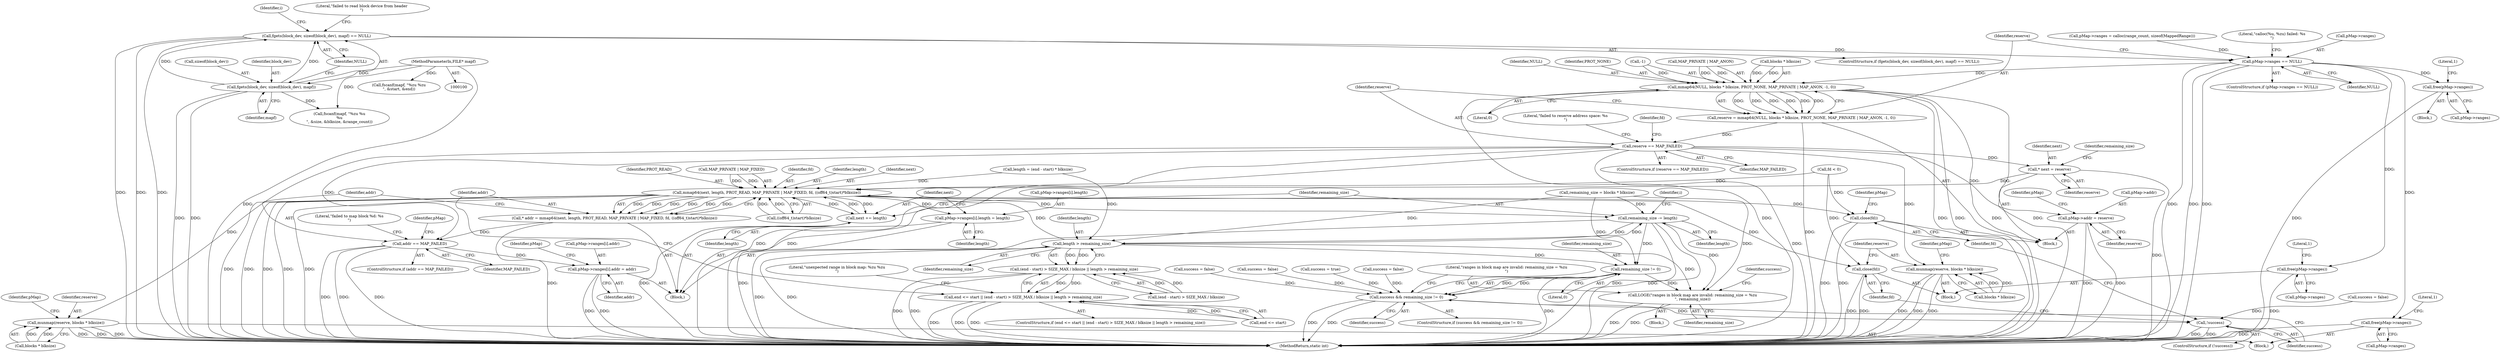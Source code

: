 digraph "0_Android_28a566f7731b4cb76d2a9ba16d997ac5aeb07dad@API" {
"1000111" [label="(Call,fgets(block_dev, sizeof(block_dev), mapf) == NULL)"];
"1000112" [label="(Call,fgets(block_dev, sizeof(block_dev), mapf))"];
"1000101" [label="(MethodParameterIn,FILE* mapf)"];
"1000221" [label="(Call,pMap->ranges == NULL)"];
"1000240" [label="(Call,mmap64(NULL, blocks * blksize, PROT_NONE, MAP_PRIVATE | MAP_ANON, -1, 0))"];
"1000238" [label="(Call,reserve = mmap64(NULL, blocks * blksize, PROT_NONE, MAP_PRIVATE | MAP_ANON, -1, 0))"];
"1000253" [label="(Call,reserve == MAP_FAILED)"];
"1000284" [label="(Call,munmap(reserve, blocks * blksize))"];
"1000297" [label="(Call,* next = reserve)"];
"1000376" [label="(Call,mmap64(next, length, PROT_READ, MAP_PRIVATE | MAP_FIXED, fd, ((off64_t)start)*blksize))"];
"1000374" [label="(Call,* addr = mmap64(next, length, PROT_READ, MAP_PRIVATE | MAP_FIXED, fd, ((off64_t)start)*blksize))"];
"1000390" [label="(Call,addr == MAP_FAILED)"];
"1000403" [label="(Call,pMap->ranges[i].addr = addr)"];
"1000412" [label="(Call,pMap->ranges[i].length = length)"];
"1000421" [label="(Call,next += length)"];
"1000424" [label="(Call,remaining_size -= length)"];
"1000361" [label="(Call,length > remaining_size)"];
"1000353" [label="(Call,(end - start) > SIZE_MAX / blksize || length > remaining_size)"];
"1000349" [label="(Call,end <= start || (end - start) > SIZE_MAX / blksize || length > remaining_size)"];
"1000430" [label="(Call,remaining_size != 0)"];
"1000428" [label="(Call,success && remaining_size != 0)"];
"1000441" [label="(Call,!success)"];
"1000434" [label="(Call,LOGE(\"ranges in block map are invalid: remaining_size = %zu\n\", remaining_size))"];
"1000444" [label="(Call,close(fd))"];
"1000458" [label="(Call,close(fd))"];
"1000446" [label="(Call,munmap(reserve, blocks * blksize))"];
"1000460" [label="(Call,pMap->addr = reserve)"];
"1000261" [label="(Call,free(pMap->ranges))"];
"1000289" [label="(Call,free(pMap->ranges))"];
"1000451" [label="(Call,free(pMap->ranges))"];
"1000242" [label="(Call,blocks * blksize)"];
"1000467" [label="(Identifier,pMap)"];
"1000445" [label="(Identifier,fd)"];
"1000349" [label="(Call,end <= start || (end - start) > SIZE_MAX / blksize || length > remaining_size)"];
"1000220" [label="(ControlStructure,if (pMap->ranges == NULL))"];
"1000462" [label="(Identifier,pMap)"];
"1000258" [label="(Literal,\"failed to reserve address space: %s\n\")"];
"1000464" [label="(Identifier,reserve)"];
"1000362" [label="(Identifier,length)"];
"1000422" [label="(Identifier,next)"];
"1000212" [label="(Call,pMap->ranges = calloc(range_count, sizeof(MappedRange)))"];
"1000270" [label="(Identifier,fd)"];
"1000380" [label="(Call,MAP_PRIVATE | MAP_FIXED)"];
"1000301" [label="(Call,remaining_size = blocks * blksize)"];
"1000117" [label="(Identifier,NULL)"];
"1000290" [label="(Call,pMap->ranges)"];
"1000390" [label="(Call,addr == MAP_FAILED)"];
"1000460" [label="(Call,pMap->addr = reserve)"];
"1000404" [label="(Call,pMap->ranges[i].addr)"];
"1000441" [label="(Call,!success)"];
"1000240" [label="(Call,mmap64(NULL, blocks * blksize, PROT_NONE, MAP_PRIVATE | MAP_ANON, -1, 0))"];
"1000461" [label="(Call,pMap->addr)"];
"1000228" [label="(Literal,\"calloc(%u, %zu) failed: %s\n\")"];
"1000275" [label="(Call,fd < 0)"];
"1000116" [label="(Identifier,mapf)"];
"1000241" [label="(Identifier,NULL)"];
"1000426" [label="(Identifier,length)"];
"1000114" [label="(Call,sizeof(block_dev))"];
"1000447" [label="(Identifier,reserve)"];
"1000431" [label="(Identifier,remaining_size)"];
"1000395" [label="(Literal,\"failed to map block %d: %s\n\")"];
"1000379" [label="(Identifier,PROT_READ)"];
"1000126" [label="(Identifier,i)"];
"1000319" [label="(Block,)"];
"1000446" [label="(Call,munmap(reserve, blocks * blksize))"];
"1000252" [label="(ControlStructure,if (reserve == MAP_FAILED))"];
"1000297" [label="(Call,* next = reserve)"];
"1000291" [label="(Identifier,pMap)"];
"1000256" [label="(Block,)"];
"1000458" [label="(Call,close(fd))"];
"1000443" [label="(Block,)"];
"1000251" [label="(Literal,0)"];
"1000453" [label="(Identifier,pMap)"];
"1000120" [label="(Literal,\"failed to read block device from header\n\")"];
"1000432" [label="(Literal,0)"];
"1000457" [label="(Literal,1)"];
"1000245" [label="(Identifier,PROT_NONE)"];
"1000375" [label="(Identifier,addr)"];
"1000452" [label="(Call,pMap->ranges)"];
"1000341" [label="(Call,length = (end - start) * blksize)"];
"1000433" [label="(Block,)"];
"1000423" [label="(Identifier,length)"];
"1000451" [label="(Call,free(pMap->ranges))"];
"1000407" [label="(Identifier,pMap)"];
"1000428" [label="(Call,success && remaining_size != 0)"];
"1000383" [label="(Identifier,fd)"];
"1000438" [label="(Identifier,success)"];
"1000361" [label="(Call,length > remaining_size)"];
"1000378" [label="(Identifier,length)"];
"1000425" [label="(Identifier,remaining_size)"];
"1000318" [label="(Identifier,i)"];
"1000285" [label="(Identifier,reserve)"];
"1000444" [label="(Call,close(fd))"];
"1000348" [label="(ControlStructure,if (end <= start || (end - start) > SIZE_MAX / blksize || length > remaining_size))"];
"1000436" [label="(Identifier,remaining_size)"];
"1000437" [label="(Call,success = false)"];
"1000427" [label="(ControlStructure,if (success && remaining_size != 0))"];
"1000475" [label="(MethodReturn,static int)"];
"1000222" [label="(Call,pMap->ranges)"];
"1000249" [label="(Call,-1)"];
"1000448" [label="(Call,blocks * blksize)"];
"1000111" [label="(Call,fgets(block_dev, sizeof(block_dev), mapf) == NULL)"];
"1000110" [label="(ControlStructure,if (fgets(block_dev, sizeof(block_dev), mapf) == NULL))"];
"1000101" [label="(MethodParameterIn,FILE* mapf)"];
"1000289" [label="(Call,free(pMap->ranges))"];
"1000354" [label="(Call,(end - start) > SIZE_MAX / blksize)"];
"1000299" [label="(Identifier,reserve)"];
"1000376" [label="(Call,mmap64(next, length, PROT_READ, MAP_PRIVATE | MAP_FIXED, fd, ((off64_t)start)*blksize))"];
"1000421" [label="(Call,next += length)"];
"1000103" [label="(Block,)"];
"1000253" [label="(Call,reserve == MAP_FAILED)"];
"1000420" [label="(Identifier,length)"];
"1000150" [label="(Call,fscanf(mapf, \"%zu %u\n%u\n\", &size, &blksize, &range_count))"];
"1000336" [label="(Call,success = false)"];
"1000262" [label="(Call,pMap->ranges)"];
"1000403" [label="(Call,pMap->ranges[i].addr = addr)"];
"1000389" [label="(ControlStructure,if (addr == MAP_FAILED))"];
"1000384" [label="(Call,((off64_t)start)*blksize)"];
"1000392" [label="(Identifier,MAP_FAILED)"];
"1000324" [label="(Call,fscanf(mapf, \"%zu %zu\n\", &start, &end))"];
"1000369" [label="(Call,success = false)"];
"1000254" [label="(Identifier,reserve)"];
"1000278" [label="(Block,)"];
"1000307" [label="(Call,success = true)"];
"1000413" [label="(Call,pMap->ranges[i].length)"];
"1000374" [label="(Call,* addr = mmap64(next, length, PROT_READ, MAP_PRIVATE | MAP_FIXED, fd, ((off64_t)start)*blksize))"];
"1000221" [label="(Call,pMap->ranges == NULL)"];
"1000246" [label="(Call,MAP_PRIVATE | MAP_ANON)"];
"1000267" [label="(Literal,1)"];
"1000411" [label="(Identifier,addr)"];
"1000424" [label="(Call,remaining_size -= length)"];
"1000416" [label="(Identifier,pMap)"];
"1000284" [label="(Call,munmap(reserve, blocks * blksize))"];
"1000225" [label="(Identifier,NULL)"];
"1000295" [label="(Literal,1)"];
"1000286" [label="(Call,blocks * blksize)"];
"1000113" [label="(Identifier,block_dev)"];
"1000353" [label="(Call,(end - start) > SIZE_MAX / blksize || length > remaining_size)"];
"1000298" [label="(Identifier,next)"];
"1000391" [label="(Identifier,addr)"];
"1000112" [label="(Call,fgets(block_dev, sizeof(block_dev), mapf))"];
"1000377" [label="(Identifier,next)"];
"1000255" [label="(Identifier,MAP_FAILED)"];
"1000429" [label="(Identifier,success)"];
"1000350" [label="(Call,end <= start)"];
"1000238" [label="(Call,reserve = mmap64(NULL, blocks * blksize, PROT_NONE, MAP_PRIVATE | MAP_ANON, -1, 0))"];
"1000434" [label="(Call,LOGE(\"ranges in block map are invalid: remaining_size = %zu\n\", remaining_size))"];
"1000399" [label="(Call,success = false)"];
"1000430" [label="(Call,remaining_size != 0)"];
"1000261" [label="(Call,free(pMap->ranges))"];
"1000412" [label="(Call,pMap->ranges[i].length = length)"];
"1000440" [label="(ControlStructure,if (!success))"];
"1000459" [label="(Identifier,fd)"];
"1000442" [label="(Identifier,success)"];
"1000363" [label="(Identifier,remaining_size)"];
"1000435" [label="(Literal,\"ranges in block map are invalid: remaining_size = %zu\n\")"];
"1000302" [label="(Identifier,remaining_size)"];
"1000239" [label="(Identifier,reserve)"];
"1000366" [label="(Literal,\"unexpected range in block map: %zu %zu\n\")"];
"1000111" -> "1000110"  [label="AST: "];
"1000111" -> "1000117"  [label="CFG: "];
"1000112" -> "1000111"  [label="AST: "];
"1000117" -> "1000111"  [label="AST: "];
"1000120" -> "1000111"  [label="CFG: "];
"1000126" -> "1000111"  [label="CFG: "];
"1000111" -> "1000475"  [label="DDG: "];
"1000111" -> "1000475"  [label="DDG: "];
"1000111" -> "1000475"  [label="DDG: "];
"1000112" -> "1000111"  [label="DDG: "];
"1000112" -> "1000111"  [label="DDG: "];
"1000111" -> "1000221"  [label="DDG: "];
"1000112" -> "1000116"  [label="CFG: "];
"1000113" -> "1000112"  [label="AST: "];
"1000114" -> "1000112"  [label="AST: "];
"1000116" -> "1000112"  [label="AST: "];
"1000117" -> "1000112"  [label="CFG: "];
"1000112" -> "1000475"  [label="DDG: "];
"1000112" -> "1000475"  [label="DDG: "];
"1000101" -> "1000112"  [label="DDG: "];
"1000112" -> "1000150"  [label="DDG: "];
"1000101" -> "1000100"  [label="AST: "];
"1000101" -> "1000475"  [label="DDG: "];
"1000101" -> "1000150"  [label="DDG: "];
"1000101" -> "1000324"  [label="DDG: "];
"1000221" -> "1000220"  [label="AST: "];
"1000221" -> "1000225"  [label="CFG: "];
"1000222" -> "1000221"  [label="AST: "];
"1000225" -> "1000221"  [label="AST: "];
"1000228" -> "1000221"  [label="CFG: "];
"1000239" -> "1000221"  [label="CFG: "];
"1000221" -> "1000475"  [label="DDG: "];
"1000221" -> "1000475"  [label="DDG: "];
"1000221" -> "1000475"  [label="DDG: "];
"1000212" -> "1000221"  [label="DDG: "];
"1000221" -> "1000240"  [label="DDG: "];
"1000221" -> "1000261"  [label="DDG: "];
"1000221" -> "1000289"  [label="DDG: "];
"1000221" -> "1000451"  [label="DDG: "];
"1000240" -> "1000238"  [label="AST: "];
"1000240" -> "1000251"  [label="CFG: "];
"1000241" -> "1000240"  [label="AST: "];
"1000242" -> "1000240"  [label="AST: "];
"1000245" -> "1000240"  [label="AST: "];
"1000246" -> "1000240"  [label="AST: "];
"1000249" -> "1000240"  [label="AST: "];
"1000251" -> "1000240"  [label="AST: "];
"1000238" -> "1000240"  [label="CFG: "];
"1000240" -> "1000475"  [label="DDG: "];
"1000240" -> "1000475"  [label="DDG: "];
"1000240" -> "1000475"  [label="DDG: "];
"1000240" -> "1000475"  [label="DDG: "];
"1000240" -> "1000475"  [label="DDG: "];
"1000240" -> "1000238"  [label="DDG: "];
"1000240" -> "1000238"  [label="DDG: "];
"1000240" -> "1000238"  [label="DDG: "];
"1000240" -> "1000238"  [label="DDG: "];
"1000240" -> "1000238"  [label="DDG: "];
"1000240" -> "1000238"  [label="DDG: "];
"1000242" -> "1000240"  [label="DDG: "];
"1000242" -> "1000240"  [label="DDG: "];
"1000246" -> "1000240"  [label="DDG: "];
"1000246" -> "1000240"  [label="DDG: "];
"1000249" -> "1000240"  [label="DDG: "];
"1000238" -> "1000103"  [label="AST: "];
"1000239" -> "1000238"  [label="AST: "];
"1000254" -> "1000238"  [label="CFG: "];
"1000238" -> "1000475"  [label="DDG: "];
"1000238" -> "1000253"  [label="DDG: "];
"1000253" -> "1000252"  [label="AST: "];
"1000253" -> "1000255"  [label="CFG: "];
"1000254" -> "1000253"  [label="AST: "];
"1000255" -> "1000253"  [label="AST: "];
"1000258" -> "1000253"  [label="CFG: "];
"1000270" -> "1000253"  [label="CFG: "];
"1000253" -> "1000475"  [label="DDG: "];
"1000253" -> "1000475"  [label="DDG: "];
"1000253" -> "1000475"  [label="DDG: "];
"1000253" -> "1000284"  [label="DDG: "];
"1000253" -> "1000297"  [label="DDG: "];
"1000253" -> "1000390"  [label="DDG: "];
"1000253" -> "1000446"  [label="DDG: "];
"1000253" -> "1000460"  [label="DDG: "];
"1000284" -> "1000278"  [label="AST: "];
"1000284" -> "1000286"  [label="CFG: "];
"1000285" -> "1000284"  [label="AST: "];
"1000286" -> "1000284"  [label="AST: "];
"1000291" -> "1000284"  [label="CFG: "];
"1000284" -> "1000475"  [label="DDG: "];
"1000284" -> "1000475"  [label="DDG: "];
"1000284" -> "1000475"  [label="DDG: "];
"1000286" -> "1000284"  [label="DDG: "];
"1000286" -> "1000284"  [label="DDG: "];
"1000297" -> "1000103"  [label="AST: "];
"1000297" -> "1000299"  [label="CFG: "];
"1000298" -> "1000297"  [label="AST: "];
"1000299" -> "1000297"  [label="AST: "];
"1000302" -> "1000297"  [label="CFG: "];
"1000297" -> "1000475"  [label="DDG: "];
"1000297" -> "1000376"  [label="DDG: "];
"1000376" -> "1000374"  [label="AST: "];
"1000376" -> "1000384"  [label="CFG: "];
"1000377" -> "1000376"  [label="AST: "];
"1000378" -> "1000376"  [label="AST: "];
"1000379" -> "1000376"  [label="AST: "];
"1000380" -> "1000376"  [label="AST: "];
"1000383" -> "1000376"  [label="AST: "];
"1000384" -> "1000376"  [label="AST: "];
"1000374" -> "1000376"  [label="CFG: "];
"1000376" -> "1000475"  [label="DDG: "];
"1000376" -> "1000475"  [label="DDG: "];
"1000376" -> "1000475"  [label="DDG: "];
"1000376" -> "1000475"  [label="DDG: "];
"1000376" -> "1000475"  [label="DDG: "];
"1000376" -> "1000374"  [label="DDG: "];
"1000376" -> "1000374"  [label="DDG: "];
"1000376" -> "1000374"  [label="DDG: "];
"1000376" -> "1000374"  [label="DDG: "];
"1000376" -> "1000374"  [label="DDG: "];
"1000376" -> "1000374"  [label="DDG: "];
"1000421" -> "1000376"  [label="DDG: "];
"1000341" -> "1000376"  [label="DDG: "];
"1000361" -> "1000376"  [label="DDG: "];
"1000380" -> "1000376"  [label="DDG: "];
"1000380" -> "1000376"  [label="DDG: "];
"1000275" -> "1000376"  [label="DDG: "];
"1000384" -> "1000376"  [label="DDG: "];
"1000384" -> "1000376"  [label="DDG: "];
"1000376" -> "1000412"  [label="DDG: "];
"1000376" -> "1000421"  [label="DDG: "];
"1000376" -> "1000421"  [label="DDG: "];
"1000376" -> "1000424"  [label="DDG: "];
"1000376" -> "1000444"  [label="DDG: "];
"1000376" -> "1000458"  [label="DDG: "];
"1000374" -> "1000319"  [label="AST: "];
"1000375" -> "1000374"  [label="AST: "];
"1000391" -> "1000374"  [label="CFG: "];
"1000374" -> "1000475"  [label="DDG: "];
"1000374" -> "1000390"  [label="DDG: "];
"1000390" -> "1000389"  [label="AST: "];
"1000390" -> "1000392"  [label="CFG: "];
"1000391" -> "1000390"  [label="AST: "];
"1000392" -> "1000390"  [label="AST: "];
"1000395" -> "1000390"  [label="CFG: "];
"1000407" -> "1000390"  [label="CFG: "];
"1000390" -> "1000475"  [label="DDG: "];
"1000390" -> "1000475"  [label="DDG: "];
"1000390" -> "1000475"  [label="DDG: "];
"1000390" -> "1000403"  [label="DDG: "];
"1000403" -> "1000319"  [label="AST: "];
"1000403" -> "1000411"  [label="CFG: "];
"1000404" -> "1000403"  [label="AST: "];
"1000411" -> "1000403"  [label="AST: "];
"1000416" -> "1000403"  [label="CFG: "];
"1000403" -> "1000475"  [label="DDG: "];
"1000403" -> "1000475"  [label="DDG: "];
"1000412" -> "1000319"  [label="AST: "];
"1000412" -> "1000420"  [label="CFG: "];
"1000413" -> "1000412"  [label="AST: "];
"1000420" -> "1000412"  [label="AST: "];
"1000422" -> "1000412"  [label="CFG: "];
"1000412" -> "1000475"  [label="DDG: "];
"1000421" -> "1000319"  [label="AST: "];
"1000421" -> "1000423"  [label="CFG: "];
"1000422" -> "1000421"  [label="AST: "];
"1000423" -> "1000421"  [label="AST: "];
"1000425" -> "1000421"  [label="CFG: "];
"1000421" -> "1000475"  [label="DDG: "];
"1000424" -> "1000319"  [label="AST: "];
"1000424" -> "1000426"  [label="CFG: "];
"1000425" -> "1000424"  [label="AST: "];
"1000426" -> "1000424"  [label="AST: "];
"1000318" -> "1000424"  [label="CFG: "];
"1000424" -> "1000475"  [label="DDG: "];
"1000424" -> "1000475"  [label="DDG: "];
"1000424" -> "1000361"  [label="DDG: "];
"1000301" -> "1000424"  [label="DDG: "];
"1000361" -> "1000424"  [label="DDG: "];
"1000424" -> "1000430"  [label="DDG: "];
"1000424" -> "1000434"  [label="DDG: "];
"1000361" -> "1000353"  [label="AST: "];
"1000361" -> "1000363"  [label="CFG: "];
"1000362" -> "1000361"  [label="AST: "];
"1000363" -> "1000361"  [label="AST: "];
"1000353" -> "1000361"  [label="CFG: "];
"1000361" -> "1000475"  [label="DDG: "];
"1000361" -> "1000475"  [label="DDG: "];
"1000361" -> "1000353"  [label="DDG: "];
"1000361" -> "1000353"  [label="DDG: "];
"1000341" -> "1000361"  [label="DDG: "];
"1000301" -> "1000361"  [label="DDG: "];
"1000361" -> "1000430"  [label="DDG: "];
"1000361" -> "1000434"  [label="DDG: "];
"1000353" -> "1000349"  [label="AST: "];
"1000353" -> "1000354"  [label="CFG: "];
"1000354" -> "1000353"  [label="AST: "];
"1000349" -> "1000353"  [label="CFG: "];
"1000353" -> "1000475"  [label="DDG: "];
"1000353" -> "1000475"  [label="DDG: "];
"1000353" -> "1000349"  [label="DDG: "];
"1000353" -> "1000349"  [label="DDG: "];
"1000354" -> "1000353"  [label="DDG: "];
"1000354" -> "1000353"  [label="DDG: "];
"1000349" -> "1000348"  [label="AST: "];
"1000349" -> "1000350"  [label="CFG: "];
"1000350" -> "1000349"  [label="AST: "];
"1000366" -> "1000349"  [label="CFG: "];
"1000375" -> "1000349"  [label="CFG: "];
"1000349" -> "1000475"  [label="DDG: "];
"1000349" -> "1000475"  [label="DDG: "];
"1000349" -> "1000475"  [label="DDG: "];
"1000350" -> "1000349"  [label="DDG: "];
"1000350" -> "1000349"  [label="DDG: "];
"1000430" -> "1000428"  [label="AST: "];
"1000430" -> "1000432"  [label="CFG: "];
"1000431" -> "1000430"  [label="AST: "];
"1000432" -> "1000430"  [label="AST: "];
"1000428" -> "1000430"  [label="CFG: "];
"1000430" -> "1000475"  [label="DDG: "];
"1000430" -> "1000428"  [label="DDG: "];
"1000430" -> "1000428"  [label="DDG: "];
"1000301" -> "1000430"  [label="DDG: "];
"1000430" -> "1000434"  [label="DDG: "];
"1000428" -> "1000427"  [label="AST: "];
"1000428" -> "1000429"  [label="CFG: "];
"1000429" -> "1000428"  [label="AST: "];
"1000435" -> "1000428"  [label="CFG: "];
"1000442" -> "1000428"  [label="CFG: "];
"1000428" -> "1000475"  [label="DDG: "];
"1000428" -> "1000475"  [label="DDG: "];
"1000369" -> "1000428"  [label="DDG: "];
"1000399" -> "1000428"  [label="DDG: "];
"1000307" -> "1000428"  [label="DDG: "];
"1000336" -> "1000428"  [label="DDG: "];
"1000428" -> "1000441"  [label="DDG: "];
"1000441" -> "1000440"  [label="AST: "];
"1000441" -> "1000442"  [label="CFG: "];
"1000442" -> "1000441"  [label="AST: "];
"1000445" -> "1000441"  [label="CFG: "];
"1000459" -> "1000441"  [label="CFG: "];
"1000441" -> "1000475"  [label="DDG: "];
"1000441" -> "1000475"  [label="DDG: "];
"1000437" -> "1000441"  [label="DDG: "];
"1000434" -> "1000433"  [label="AST: "];
"1000434" -> "1000436"  [label="CFG: "];
"1000435" -> "1000434"  [label="AST: "];
"1000436" -> "1000434"  [label="AST: "];
"1000438" -> "1000434"  [label="CFG: "];
"1000434" -> "1000475"  [label="DDG: "];
"1000434" -> "1000475"  [label="DDG: "];
"1000301" -> "1000434"  [label="DDG: "];
"1000444" -> "1000443"  [label="AST: "];
"1000444" -> "1000445"  [label="CFG: "];
"1000445" -> "1000444"  [label="AST: "];
"1000447" -> "1000444"  [label="CFG: "];
"1000444" -> "1000475"  [label="DDG: "];
"1000444" -> "1000475"  [label="DDG: "];
"1000275" -> "1000444"  [label="DDG: "];
"1000458" -> "1000103"  [label="AST: "];
"1000458" -> "1000459"  [label="CFG: "];
"1000459" -> "1000458"  [label="AST: "];
"1000462" -> "1000458"  [label="CFG: "];
"1000458" -> "1000475"  [label="DDG: "];
"1000458" -> "1000475"  [label="DDG: "];
"1000275" -> "1000458"  [label="DDG: "];
"1000446" -> "1000443"  [label="AST: "];
"1000446" -> "1000448"  [label="CFG: "];
"1000447" -> "1000446"  [label="AST: "];
"1000448" -> "1000446"  [label="AST: "];
"1000453" -> "1000446"  [label="CFG: "];
"1000446" -> "1000475"  [label="DDG: "];
"1000446" -> "1000475"  [label="DDG: "];
"1000446" -> "1000475"  [label="DDG: "];
"1000448" -> "1000446"  [label="DDG: "];
"1000448" -> "1000446"  [label="DDG: "];
"1000460" -> "1000103"  [label="AST: "];
"1000460" -> "1000464"  [label="CFG: "];
"1000461" -> "1000460"  [label="AST: "];
"1000464" -> "1000460"  [label="AST: "];
"1000467" -> "1000460"  [label="CFG: "];
"1000460" -> "1000475"  [label="DDG: "];
"1000460" -> "1000475"  [label="DDG: "];
"1000261" -> "1000256"  [label="AST: "];
"1000261" -> "1000262"  [label="CFG: "];
"1000262" -> "1000261"  [label="AST: "];
"1000267" -> "1000261"  [label="CFG: "];
"1000261" -> "1000475"  [label="DDG: "];
"1000289" -> "1000278"  [label="AST: "];
"1000289" -> "1000290"  [label="CFG: "];
"1000290" -> "1000289"  [label="AST: "];
"1000295" -> "1000289"  [label="CFG: "];
"1000289" -> "1000475"  [label="DDG: "];
"1000451" -> "1000443"  [label="AST: "];
"1000451" -> "1000452"  [label="CFG: "];
"1000452" -> "1000451"  [label="AST: "];
"1000457" -> "1000451"  [label="CFG: "];
"1000451" -> "1000475"  [label="DDG: "];
}
